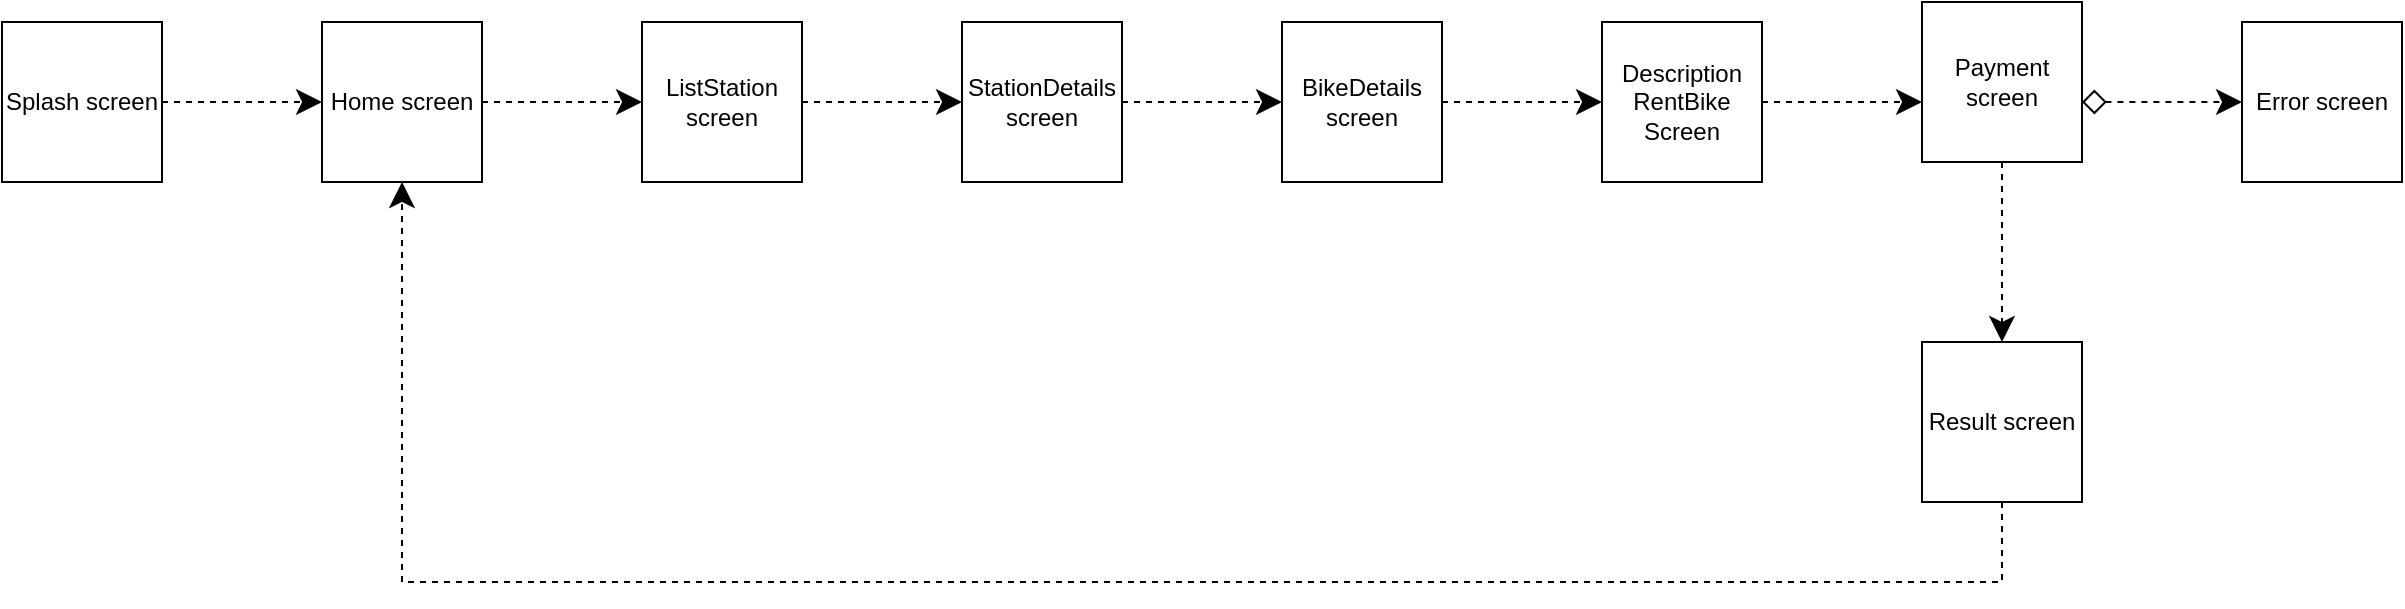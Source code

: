 <mxfile version="15.6.8" type="github">
  <diagram id="43TTzlpeKNjLSQUHKZk9" name="Page-1">
    <mxGraphModel dx="2485" dy="913" grid="1" gridSize="10" guides="1" tooltips="1" connect="1" arrows="1" fold="1" page="1" pageScale="1" pageWidth="850" pageHeight="1100" math="0" shadow="0">
      <root>
        <mxCell id="0" />
        <mxCell id="1" parent="0" />
        <mxCell id="bynL2YfPbn-Ox3QXk6HH-1" value="Splash screen" style="whiteSpace=wrap;html=1;aspect=fixed;" vertex="1" parent="1">
          <mxGeometry x="-520" y="560" width="80" height="80" as="geometry" />
        </mxCell>
        <mxCell id="bynL2YfPbn-Ox3QXk6HH-2" value="Home screen" style="whiteSpace=wrap;html=1;aspect=fixed;" vertex="1" parent="1">
          <mxGeometry x="-360" y="560" width="80" height="80" as="geometry" />
        </mxCell>
        <mxCell id="bynL2YfPbn-Ox3QXk6HH-3" value="BikeDetails screen" style="whiteSpace=wrap;html=1;aspect=fixed;" vertex="1" parent="1">
          <mxGeometry x="120" y="560" width="80" height="80" as="geometry" />
        </mxCell>
        <mxCell id="bynL2YfPbn-Ox3QXk6HH-4" value="Payment screen" style="whiteSpace=wrap;html=1;aspect=fixed;" vertex="1" parent="1">
          <mxGeometry x="440" y="550" width="80" height="80" as="geometry" />
        </mxCell>
        <mxCell id="bynL2YfPbn-Ox3QXk6HH-5" value="Result screen" style="whiteSpace=wrap;html=1;aspect=fixed;" vertex="1" parent="1">
          <mxGeometry x="440" y="720" width="80" height="80" as="geometry" />
        </mxCell>
        <mxCell id="bynL2YfPbn-Ox3QXk6HH-8" value="ListStation&lt;br&gt;screen" style="whiteSpace=wrap;html=1;aspect=fixed;" vertex="1" parent="1">
          <mxGeometry x="-200" y="560" width="80" height="80" as="geometry" />
        </mxCell>
        <mxCell id="bynL2YfPbn-Ox3QXk6HH-9" value="StationDetails&lt;br&gt;screen" style="whiteSpace=wrap;html=1;aspect=fixed;" vertex="1" parent="1">
          <mxGeometry x="-40" y="560" width="80" height="80" as="geometry" />
        </mxCell>
        <mxCell id="bynL2YfPbn-Ox3QXk6HH-10" value="" style="endArrow=classic;dashed=1;html=1;rounded=0;endFill=1;endSize=10;startSize=10;" edge="1" parent="1" source="bynL2YfPbn-Ox3QXk6HH-1" target="bynL2YfPbn-Ox3QXk6HH-2">
          <mxGeometry width="50" height="50" relative="1" as="geometry">
            <mxPoint x="160" y="650" as="sourcePoint" />
            <mxPoint x="210" y="600" as="targetPoint" />
          </mxGeometry>
        </mxCell>
        <mxCell id="bynL2YfPbn-Ox3QXk6HH-11" value="" style="endArrow=classic;dashed=1;html=1;rounded=0;endFill=1;endSize=10;startSize=10;" edge="1" parent="1" source="bynL2YfPbn-Ox3QXk6HH-2" target="bynL2YfPbn-Ox3QXk6HH-8">
          <mxGeometry width="50" height="50" relative="1" as="geometry">
            <mxPoint x="-190" y="570" as="sourcePoint" />
            <mxPoint x="-110" y="570" as="targetPoint" />
            <Array as="points" />
          </mxGeometry>
        </mxCell>
        <mxCell id="bynL2YfPbn-Ox3QXk6HH-12" value="Error screen" style="whiteSpace=wrap;html=1;aspect=fixed;" vertex="1" parent="1">
          <mxGeometry x="600" y="560" width="80" height="80" as="geometry" />
        </mxCell>
        <mxCell id="bynL2YfPbn-Ox3QXk6HH-13" value="" style="endArrow=classic;dashed=1;html=1;rounded=0;exitX=1;exitY=0.5;exitDx=0;exitDy=0;endFill=1;endSize=10;startSize=10;" edge="1" parent="1" source="bynL2YfPbn-Ox3QXk6HH-8" target="bynL2YfPbn-Ox3QXk6HH-9">
          <mxGeometry width="50" height="50" relative="1" as="geometry">
            <mxPoint x="-110" y="490" as="sourcePoint" />
            <mxPoint x="-30" y="490" as="targetPoint" />
          </mxGeometry>
        </mxCell>
        <mxCell id="bynL2YfPbn-Ox3QXk6HH-14" value="" style="endArrow=classic;dashed=1;html=1;rounded=0;exitX=1;exitY=0.5;exitDx=0;exitDy=0;endFill=1;endSize=10;startSize=10;" edge="1" parent="1" source="bynL2YfPbn-Ox3QXk6HH-9" target="bynL2YfPbn-Ox3QXk6HH-3">
          <mxGeometry width="50" height="50" relative="1" as="geometry">
            <mxPoint x="-110" y="280" as="sourcePoint" />
            <mxPoint x="130" y="280" as="targetPoint" />
          </mxGeometry>
        </mxCell>
        <mxCell id="bynL2YfPbn-Ox3QXk6HH-15" value="Description&lt;br&gt;RentBike&lt;br&gt;Screen" style="whiteSpace=wrap;html=1;aspect=fixed;" vertex="1" parent="1">
          <mxGeometry x="280" y="560" width="80" height="80" as="geometry" />
        </mxCell>
        <mxCell id="bynL2YfPbn-Ox3QXk6HH-16" value="" style="endArrow=classic;dashed=1;html=1;rounded=0;exitX=1;exitY=0.5;exitDx=0;exitDy=0;endFill=1;endSize=10;startSize=10;entryX=0;entryY=0.5;entryDx=0;entryDy=0;" edge="1" parent="1" source="bynL2YfPbn-Ox3QXk6HH-3" target="bynL2YfPbn-Ox3QXk6HH-15">
          <mxGeometry width="50" height="50" relative="1" as="geometry">
            <mxPoint x="50" y="490" as="sourcePoint" />
            <mxPoint x="130" y="490" as="targetPoint" />
          </mxGeometry>
        </mxCell>
        <mxCell id="bynL2YfPbn-Ox3QXk6HH-17" value="" style="endArrow=classic;dashed=1;html=1;rounded=0;exitX=1;exitY=0.5;exitDx=0;exitDy=0;endFill=1;endSize=10;startSize=10;" edge="1" parent="1" source="bynL2YfPbn-Ox3QXk6HH-15">
          <mxGeometry width="50" height="50" relative="1" as="geometry">
            <mxPoint x="50" y="490" as="sourcePoint" />
            <mxPoint x="440" y="600" as="targetPoint" />
            <Array as="points" />
          </mxGeometry>
        </mxCell>
        <mxCell id="bynL2YfPbn-Ox3QXk6HH-20" value="" style="endArrow=classic;dashed=1;html=1;rounded=0;endFill=1;startArrow=diamond;startFill=0;endSize=10;startSize=10;entryX=0;entryY=0.5;entryDx=0;entryDy=0;" edge="1" parent="1" target="bynL2YfPbn-Ox3QXk6HH-12">
          <mxGeometry width="50" height="50" relative="1" as="geometry">
            <mxPoint x="520" y="600" as="sourcePoint" />
            <mxPoint y="640" as="targetPoint" />
          </mxGeometry>
        </mxCell>
        <mxCell id="bynL2YfPbn-Ox3QXk6HH-26" value="" style="endArrow=classic;dashed=1;html=1;rounded=0;exitX=0.5;exitY=1;exitDx=0;exitDy=0;endFill=1;endSize=10;startSize=10;entryX=0.5;entryY=0;entryDx=0;entryDy=0;" edge="1" parent="1" source="bynL2YfPbn-Ox3QXk6HH-4" target="bynL2YfPbn-Ox3QXk6HH-5">
          <mxGeometry width="50" height="50" relative="1" as="geometry">
            <mxPoint x="-220" y="660" as="sourcePoint" />
            <mxPoint x="-140" y="580" as="targetPoint" />
            <Array as="points" />
          </mxGeometry>
        </mxCell>
        <mxCell id="bynL2YfPbn-Ox3QXk6HH-28" value="" style="endArrow=classic;dashed=1;html=1;rounded=0;exitX=0.5;exitY=1;exitDx=0;exitDy=0;endFill=1;endSize=10;startSize=10;entryX=0.5;entryY=1;entryDx=0;entryDy=0;" edge="1" parent="1" source="bynL2YfPbn-Ox3QXk6HH-5" target="bynL2YfPbn-Ox3QXk6HH-2">
          <mxGeometry width="50" height="50" relative="1" as="geometry">
            <mxPoint x="-110" y="730" as="sourcePoint" />
            <mxPoint x="-30" y="650" as="targetPoint" />
            <Array as="points">
              <mxPoint x="480" y="840" />
              <mxPoint x="-320" y="840" />
            </Array>
          </mxGeometry>
        </mxCell>
      </root>
    </mxGraphModel>
  </diagram>
</mxfile>
